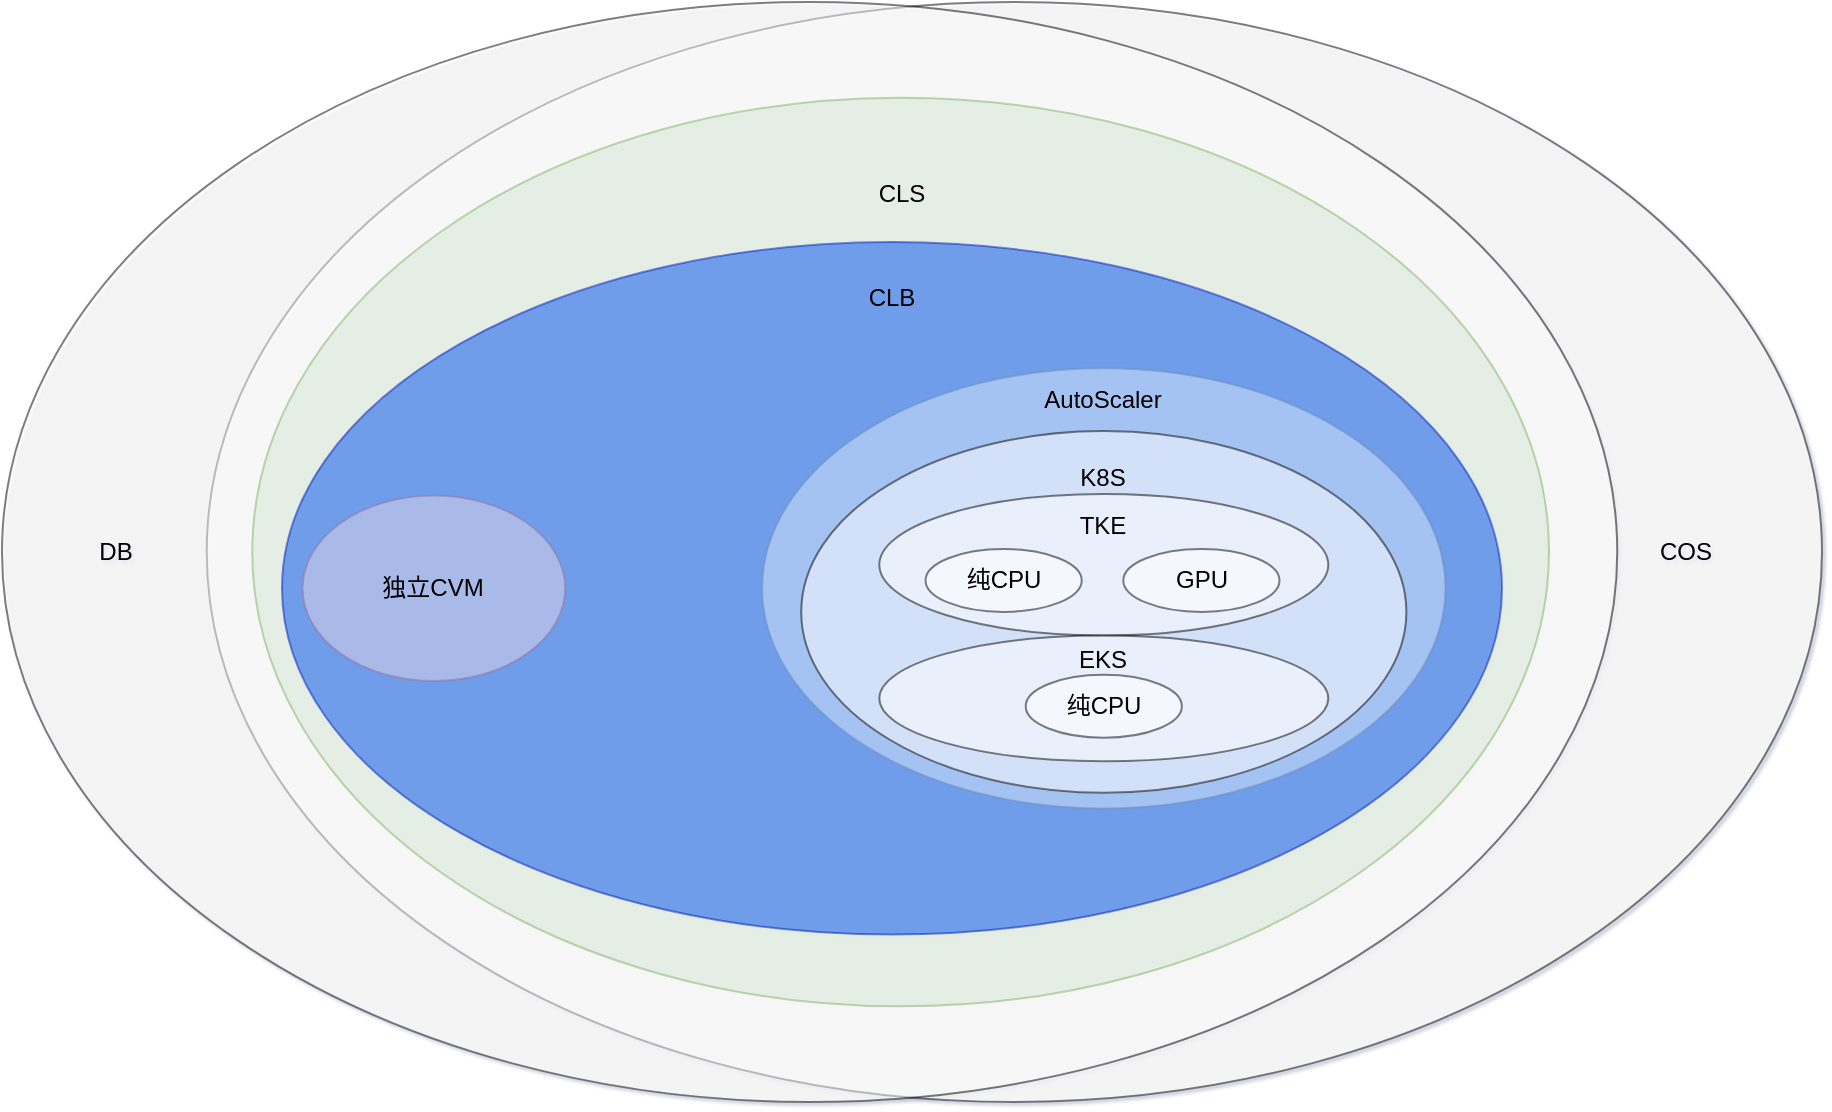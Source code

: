 <mxfile version="14.5.1" type="device"><diagram name="Page-1" id="7a6c530e-6e37-e111-ec74-82921da8cc10"><mxGraphModel dx="1186" dy="847" grid="1" gridSize="10" guides="1" tooltips="1" connect="1" arrows="1" fold="1" page="1" pageScale="1.5" pageWidth="1169" pageHeight="826" background="#ffffff" math="0" shadow="1"><root><mxCell id="0" style=";html=1;"/><mxCell id="1" style=";html=1;" parent="0"/><mxCell id="yLCwfiZnqTen2nY8Tllk-12" value="" style="ellipse;whiteSpace=wrap;html=1;opacity=50;" vertex="1" parent="1"><mxGeometry x="302.375" y="180" width="807.625" height="550" as="geometry"/></mxCell><mxCell id="yLCwfiZnqTen2nY8Tllk-13" value="COS" style="text;html=1;strokeColor=none;fillColor=none;align=center;verticalAlign=middle;whiteSpace=wrap;rounded=0;" vertex="1" parent="1"><mxGeometry x="1019" y="443.043" width="45.5" height="23.913" as="geometry"/></mxCell><mxCell id="yLCwfiZnqTen2nY8Tllk-14" value="" style="ellipse;whiteSpace=wrap;html=1;opacity=50;" vertex="1" parent="1"><mxGeometry x="200" y="180" width="807.625" height="550" as="geometry"/></mxCell><mxCell id="yLCwfiZnqTen2nY8Tllk-15" value="DB" style="text;html=1;strokeColor=none;fillColor=none;align=center;verticalAlign=middle;whiteSpace=wrap;rounded=0;" vertex="1" parent="1"><mxGeometry x="234.125" y="443.043" width="45.5" height="23.913" as="geometry"/></mxCell><mxCell id="yLCwfiZnqTen2nY8Tllk-16" value="" style="ellipse;whiteSpace=wrap;html=1;opacity=50;fillColor=#d5e8d4;strokeColor=#82b366;" vertex="1" parent="1"><mxGeometry x="325.125" y="227.826" width="648.375" height="454.348" as="geometry"/></mxCell><mxCell id="yLCwfiZnqTen2nY8Tllk-17" value="CLS" style="text;html=1;strokeColor=none;fillColor=none;align=center;verticalAlign=middle;whiteSpace=wrap;rounded=0;opacity=50;" vertex="1" parent="1"><mxGeometry x="626.562" y="263.696" width="45.5" height="23.913" as="geometry"/></mxCell><mxCell id="yLCwfiZnqTen2nY8Tllk-38" value="" style="group" vertex="1" connectable="0" parent="1"><mxGeometry x="340" y="300" width="610" height="346.3" as="geometry"/></mxCell><mxCell id="yLCwfiZnqTen2nY8Tllk-25" value="" style="ellipse;whiteSpace=wrap;html=1;opacity=50;fillColor=#0050ef;strokeColor=#001DBC;fontColor=#ffffff;" vertex="1" parent="yLCwfiZnqTen2nY8Tllk-38"><mxGeometry width="610" height="346.3" as="geometry"/></mxCell><mxCell id="yLCwfiZnqTen2nY8Tllk-26" value="CLB" style="text;html=1;strokeColor=none;fillColor=none;align=center;verticalAlign=middle;whiteSpace=wrap;rounded=0;opacity=50;" vertex="1" parent="yLCwfiZnqTen2nY8Tllk-38"><mxGeometry x="280.102" y="13.852" width="49.796" height="27.704" as="geometry"/></mxCell><mxCell id="yLCwfiZnqTen2nY8Tllk-20" value="独立CVM" style="ellipse;whiteSpace=wrap;html=1;opacity=50;fillColor=#e1d5e7;strokeColor=#9673a6;" vertex="1" parent="yLCwfiZnqTen2nY8Tllk-38"><mxGeometry x="10.26" y="126.811" width="131.33" height="92.682" as="geometry"/></mxCell><mxCell id="yLCwfiZnqTen2nY8Tllk-37" value="" style="group" vertex="1" connectable="0" parent="yLCwfiZnqTen2nY8Tllk-38"><mxGeometry x="240.087" y="63.092" width="341.611" height="220.121" as="geometry"/></mxCell><mxCell id="yLCwfiZnqTen2nY8Tllk-28" value="" style="ellipse;whiteSpace=wrap;html=1;opacity=50;fillColor=#dae8fc;strokeColor=#6c8ebf;container=0;" vertex="1" parent="yLCwfiZnqTen2nY8Tllk-37"><mxGeometry width="341.611" height="220.121" as="geometry"/></mxCell><mxCell id="yLCwfiZnqTen2nY8Tllk-21" value="" style="ellipse;whiteSpace=wrap;html=1;opacity=50;container=0;" vertex="1" parent="yLCwfiZnqTen2nY8Tllk-37"><mxGeometry x="19.521" y="31.446" width="302.57" height="180.814" as="geometry"/></mxCell><mxCell id="yLCwfiZnqTen2nY8Tllk-22" value="K8S" style="text;html=1;strokeColor=none;fillColor=none;align=center;verticalAlign=middle;whiteSpace=wrap;rounded=0;opacity=50;container=0;" vertex="1" parent="yLCwfiZnqTen2nY8Tllk-37"><mxGeometry x="151.285" y="47.169" width="39.041" height="15.723" as="geometry"/></mxCell><mxCell id="yLCwfiZnqTen2nY8Tllk-23" value="" style="ellipse;whiteSpace=wrap;html=1;opacity=50;container=0;" vertex="1" parent="yLCwfiZnqTen2nY8Tllk-37"><mxGeometry x="58.562" y="62.892" width="224.487" height="70.753" as="geometry"/></mxCell><mxCell id="yLCwfiZnqTen2nY8Tllk-24" value="" style="ellipse;whiteSpace=wrap;html=1;opacity=50;container=0;" vertex="1" parent="yLCwfiZnqTen2nY8Tllk-37"><mxGeometry x="58.562" y="133.645" width="224.487" height="62.892" as="geometry"/></mxCell><mxCell id="yLCwfiZnqTen2nY8Tllk-29" value="AutoScaler" style="text;html=1;strokeColor=none;fillColor=none;align=center;verticalAlign=middle;whiteSpace=wrap;rounded=0;opacity=50;container=0;" vertex="1" parent="yLCwfiZnqTen2nY8Tllk-37"><mxGeometry x="151.285" y="7.861" width="39.041" height="15.723" as="geometry"/></mxCell><mxCell id="yLCwfiZnqTen2nY8Tllk-30" value="纯CPU" style="ellipse;whiteSpace=wrap;html=1;opacity=50;container=0;" vertex="1" parent="yLCwfiZnqTen2nY8Tllk-37"><mxGeometry x="81.686" y="90.407" width="78.083" height="31.446" as="geometry"/></mxCell><mxCell id="yLCwfiZnqTen2nY8Tllk-31" value="TKE" style="text;html=1;strokeColor=none;fillColor=none;align=center;verticalAlign=middle;whiteSpace=wrap;rounded=0;opacity=50;container=0;" vertex="1" parent="yLCwfiZnqTen2nY8Tllk-37"><mxGeometry x="151.285" y="70.753" width="39.041" height="15.723" as="geometry"/></mxCell><mxCell id="yLCwfiZnqTen2nY8Tllk-32" value="GPU" style="ellipse;whiteSpace=wrap;html=1;opacity=50;container=0;" vertex="1" parent="yLCwfiZnqTen2nY8Tllk-37"><mxGeometry x="180.566" y="90.407" width="78.083" height="31.446" as="geometry"/></mxCell><mxCell id="yLCwfiZnqTen2nY8Tllk-33" value="EKS" style="text;html=1;strokeColor=none;fillColor=none;align=center;verticalAlign=middle;whiteSpace=wrap;rounded=0;opacity=50;container=0;" vertex="1" parent="yLCwfiZnqTen2nY8Tllk-37"><mxGeometry x="151.285" y="137.576" width="39.041" height="15.723" as="geometry"/></mxCell><mxCell id="yLCwfiZnqTen2nY8Tllk-34" value="纯CPU" style="ellipse;whiteSpace=wrap;html=1;opacity=50;container=0;" vertex="1" parent="yLCwfiZnqTen2nY8Tllk-37"><mxGeometry x="131.764" y="153.298" width="78.083" height="31.446" as="geometry"/></mxCell></root></mxGraphModel></diagram></mxfile>